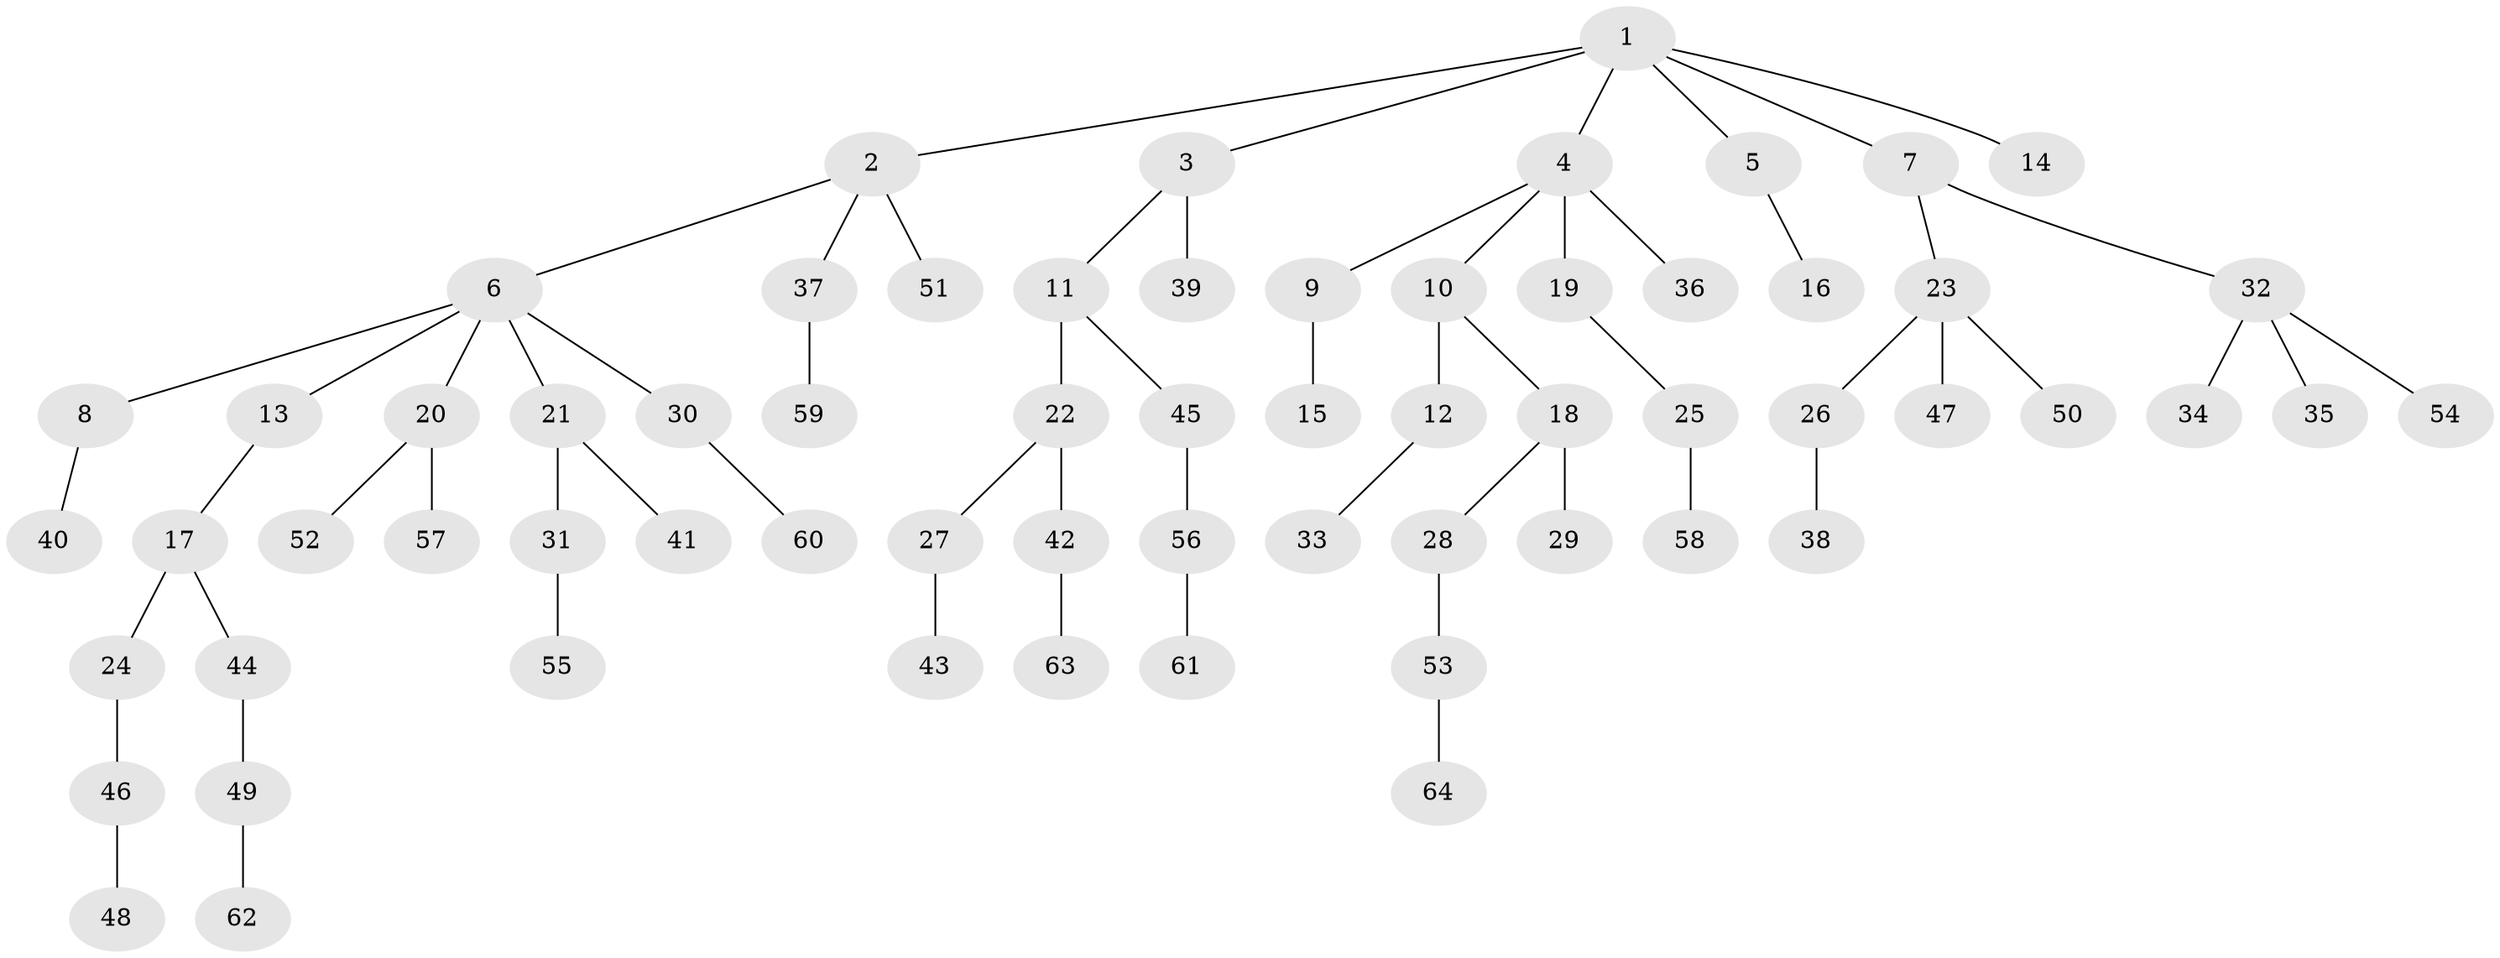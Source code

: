 // Generated by graph-tools (version 1.1) at 2025/26/03/09/25 03:26:27]
// undirected, 64 vertices, 63 edges
graph export_dot {
graph [start="1"]
  node [color=gray90,style=filled];
  1;
  2;
  3;
  4;
  5;
  6;
  7;
  8;
  9;
  10;
  11;
  12;
  13;
  14;
  15;
  16;
  17;
  18;
  19;
  20;
  21;
  22;
  23;
  24;
  25;
  26;
  27;
  28;
  29;
  30;
  31;
  32;
  33;
  34;
  35;
  36;
  37;
  38;
  39;
  40;
  41;
  42;
  43;
  44;
  45;
  46;
  47;
  48;
  49;
  50;
  51;
  52;
  53;
  54;
  55;
  56;
  57;
  58;
  59;
  60;
  61;
  62;
  63;
  64;
  1 -- 2;
  1 -- 3;
  1 -- 4;
  1 -- 5;
  1 -- 7;
  1 -- 14;
  2 -- 6;
  2 -- 37;
  2 -- 51;
  3 -- 11;
  3 -- 39;
  4 -- 9;
  4 -- 10;
  4 -- 19;
  4 -- 36;
  5 -- 16;
  6 -- 8;
  6 -- 13;
  6 -- 20;
  6 -- 21;
  6 -- 30;
  7 -- 23;
  7 -- 32;
  8 -- 40;
  9 -- 15;
  10 -- 12;
  10 -- 18;
  11 -- 22;
  11 -- 45;
  12 -- 33;
  13 -- 17;
  17 -- 24;
  17 -- 44;
  18 -- 28;
  18 -- 29;
  19 -- 25;
  20 -- 52;
  20 -- 57;
  21 -- 31;
  21 -- 41;
  22 -- 27;
  22 -- 42;
  23 -- 26;
  23 -- 47;
  23 -- 50;
  24 -- 46;
  25 -- 58;
  26 -- 38;
  27 -- 43;
  28 -- 53;
  30 -- 60;
  31 -- 55;
  32 -- 34;
  32 -- 35;
  32 -- 54;
  37 -- 59;
  42 -- 63;
  44 -- 49;
  45 -- 56;
  46 -- 48;
  49 -- 62;
  53 -- 64;
  56 -- 61;
}

